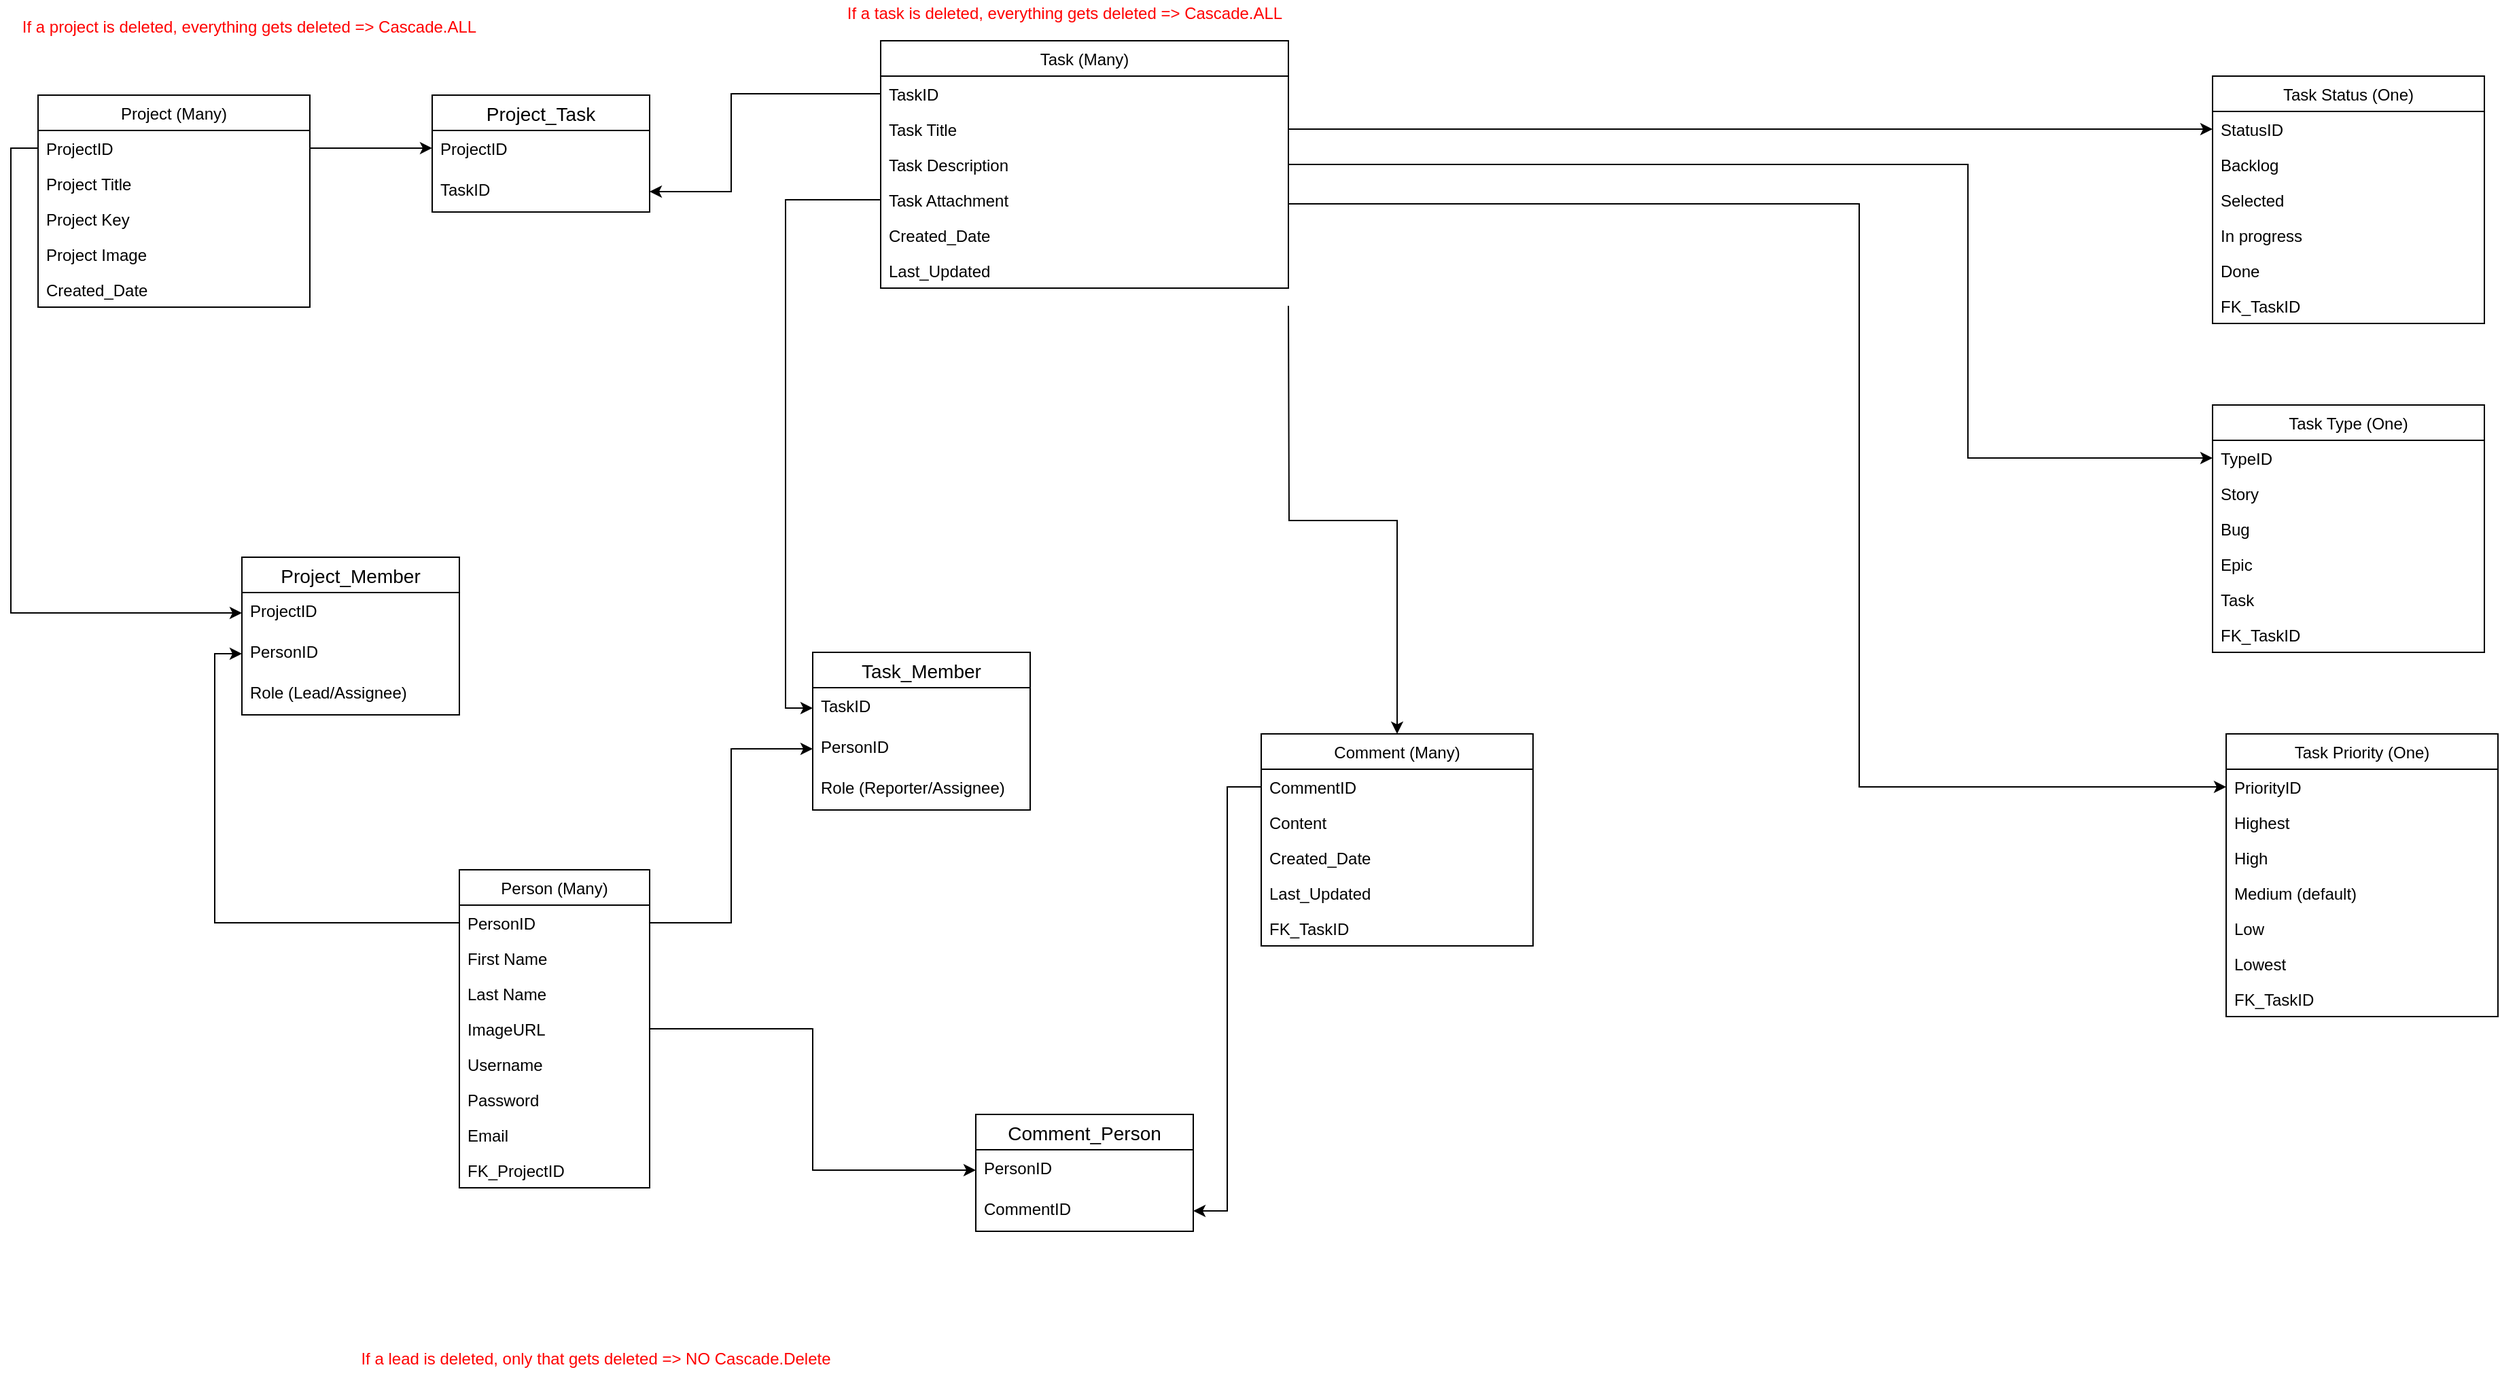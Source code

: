 <mxfile version="13.5.5" type="device"><diagram id="PPoXgymU4LIFoMwUaSdk" name="Page-1"><mxGraphModel dx="2194" dy="1248" grid="1" gridSize="10" guides="1" tooltips="1" connect="1" arrows="1" fold="1" page="1" pageScale="1" pageWidth="1100" pageHeight="850" math="0" shadow="0"><root><mxCell id="0"/><mxCell id="1" parent="0"/><mxCell id="OyVFMeDiMLTQ-FdkmVcx-9" value="Task (Many)" style="swimlane;fontStyle=0;childLayout=stackLayout;horizontal=1;startSize=26;fillColor=none;horizontalStack=0;resizeParent=1;resizeParentMax=0;resizeLast=0;collapsible=1;marginBottom=0;" vertex="1" parent="1"><mxGeometry x="690" y="40" width="300" height="182" as="geometry"/></mxCell><mxCell id="OyVFMeDiMLTQ-FdkmVcx-10" value="TaskID" style="text;strokeColor=none;fillColor=none;align=left;verticalAlign=top;spacingLeft=4;spacingRight=4;overflow=hidden;rotatable=0;points=[[0,0.5],[1,0.5]];portConstraint=eastwest;" vertex="1" parent="OyVFMeDiMLTQ-FdkmVcx-9"><mxGeometry y="26" width="300" height="26" as="geometry"/></mxCell><mxCell id="OyVFMeDiMLTQ-FdkmVcx-11" value="Task Title" style="text;strokeColor=none;fillColor=none;align=left;verticalAlign=top;spacingLeft=4;spacingRight=4;overflow=hidden;rotatable=0;points=[[0,0.5],[1,0.5]];portConstraint=eastwest;" vertex="1" parent="OyVFMeDiMLTQ-FdkmVcx-9"><mxGeometry y="52" width="300" height="26" as="geometry"/></mxCell><mxCell id="OyVFMeDiMLTQ-FdkmVcx-22" value="Task Description" style="text;strokeColor=none;fillColor=none;align=left;verticalAlign=top;spacingLeft=4;spacingRight=4;overflow=hidden;rotatable=0;points=[[0,0.5],[1,0.5]];portConstraint=eastwest;" vertex="1" parent="OyVFMeDiMLTQ-FdkmVcx-9"><mxGeometry y="78" width="300" height="26" as="geometry"/></mxCell><mxCell id="OyVFMeDiMLTQ-FdkmVcx-30" value="Task Attachment" style="text;strokeColor=none;fillColor=none;align=left;verticalAlign=top;spacingLeft=4;spacingRight=4;overflow=hidden;rotatable=0;points=[[0,0.5],[1,0.5]];portConstraint=eastwest;" vertex="1" parent="OyVFMeDiMLTQ-FdkmVcx-9"><mxGeometry y="104" width="300" height="26" as="geometry"/></mxCell><mxCell id="OyVFMeDiMLTQ-FdkmVcx-172" value="Created_Date" style="text;strokeColor=none;fillColor=none;align=left;verticalAlign=top;spacingLeft=4;spacingRight=4;overflow=hidden;rotatable=0;points=[[0,0.5],[1,0.5]];portConstraint=eastwest;" vertex="1" parent="OyVFMeDiMLTQ-FdkmVcx-9"><mxGeometry y="130" width="300" height="26" as="geometry"/></mxCell><mxCell id="OyVFMeDiMLTQ-FdkmVcx-173" value="Last_Updated" style="text;strokeColor=none;fillColor=none;align=left;verticalAlign=top;spacingLeft=4;spacingRight=4;overflow=hidden;rotatable=0;points=[[0,0.5],[1,0.5]];portConstraint=eastwest;" vertex="1" parent="OyVFMeDiMLTQ-FdkmVcx-9"><mxGeometry y="156" width="300" height="26" as="geometry"/></mxCell><mxCell id="OyVFMeDiMLTQ-FdkmVcx-52" value="&lt;font color=&quot;#ff0000&quot;&gt;If a project is deleted, everything gets deleted =&amp;gt; Cascade.ALL&lt;/font&gt;" style="text;html=1;resizable=0;autosize=1;align=center;verticalAlign=middle;points=[];fillColor=none;strokeColor=none;rounded=0;" vertex="1" parent="1"><mxGeometry x="50" y="20" width="350" height="20" as="geometry"/></mxCell><mxCell id="OyVFMeDiMLTQ-FdkmVcx-57" value="Task Status (One)" style="swimlane;fontStyle=0;childLayout=stackLayout;horizontal=1;startSize=26;fillColor=none;horizontalStack=0;resizeParent=1;resizeParentMax=0;resizeLast=0;collapsible=1;marginBottom=0;" vertex="1" parent="1"><mxGeometry x="1670" y="66" width="200" height="182" as="geometry"/></mxCell><mxCell id="OyVFMeDiMLTQ-FdkmVcx-58" value="StatusID" style="text;strokeColor=none;fillColor=none;align=left;verticalAlign=top;spacingLeft=4;spacingRight=4;overflow=hidden;rotatable=0;points=[[0,0.5],[1,0.5]];portConstraint=eastwest;" vertex="1" parent="OyVFMeDiMLTQ-FdkmVcx-57"><mxGeometry y="26" width="200" height="26" as="geometry"/></mxCell><mxCell id="OyVFMeDiMLTQ-FdkmVcx-59" value="Backlog" style="text;strokeColor=none;fillColor=none;align=left;verticalAlign=top;spacingLeft=4;spacingRight=4;overflow=hidden;rotatable=0;points=[[0,0.5],[1,0.5]];portConstraint=eastwest;" vertex="1" parent="OyVFMeDiMLTQ-FdkmVcx-57"><mxGeometry y="52" width="200" height="26" as="geometry"/></mxCell><mxCell id="OyVFMeDiMLTQ-FdkmVcx-60" value="Selected" style="text;strokeColor=none;fillColor=none;align=left;verticalAlign=top;spacingLeft=4;spacingRight=4;overflow=hidden;rotatable=0;points=[[0,0.5],[1,0.5]];portConstraint=eastwest;" vertex="1" parent="OyVFMeDiMLTQ-FdkmVcx-57"><mxGeometry y="78" width="200" height="26" as="geometry"/></mxCell><mxCell id="OyVFMeDiMLTQ-FdkmVcx-61" value="In progress" style="text;strokeColor=none;fillColor=none;align=left;verticalAlign=top;spacingLeft=4;spacingRight=4;overflow=hidden;rotatable=0;points=[[0,0.5],[1,0.5]];portConstraint=eastwest;" vertex="1" parent="OyVFMeDiMLTQ-FdkmVcx-57"><mxGeometry y="104" width="200" height="26" as="geometry"/></mxCell><mxCell id="OyVFMeDiMLTQ-FdkmVcx-62" value="Done" style="text;strokeColor=none;fillColor=none;align=left;verticalAlign=top;spacingLeft=4;spacingRight=4;overflow=hidden;rotatable=0;points=[[0,0.5],[1,0.5]];portConstraint=eastwest;" vertex="1" parent="OyVFMeDiMLTQ-FdkmVcx-57"><mxGeometry y="130" width="200" height="26" as="geometry"/></mxCell><mxCell id="OyVFMeDiMLTQ-FdkmVcx-63" value="FK_TaskID" style="text;strokeColor=none;fillColor=none;align=left;verticalAlign=top;spacingLeft=4;spacingRight=4;overflow=hidden;rotatable=0;points=[[0,0.5],[1,0.5]];portConstraint=eastwest;" vertex="1" parent="OyVFMeDiMLTQ-FdkmVcx-57"><mxGeometry y="156" width="200" height="26" as="geometry"/></mxCell><mxCell id="OyVFMeDiMLTQ-FdkmVcx-181" value="Project_Task" style="swimlane;fontStyle=0;childLayout=stackLayout;horizontal=1;startSize=26;horizontalStack=0;resizeParent=1;resizeParentMax=0;resizeLast=0;collapsible=1;marginBottom=0;align=center;fontSize=14;" vertex="1" parent="1"><mxGeometry x="360" y="80" width="160" height="86" as="geometry"/></mxCell><mxCell id="OyVFMeDiMLTQ-FdkmVcx-182" value="ProjectID" style="text;strokeColor=none;fillColor=none;spacingLeft=4;spacingRight=4;overflow=hidden;rotatable=0;points=[[0,0.5],[1,0.5]];portConstraint=eastwest;fontSize=12;" vertex="1" parent="OyVFMeDiMLTQ-FdkmVcx-181"><mxGeometry y="26" width="160" height="30" as="geometry"/></mxCell><mxCell id="OyVFMeDiMLTQ-FdkmVcx-183" value="TaskID" style="text;strokeColor=none;fillColor=none;spacingLeft=4;spacingRight=4;overflow=hidden;rotatable=0;points=[[0,0.5],[1,0.5]];portConstraint=eastwest;fontSize=12;" vertex="1" parent="OyVFMeDiMLTQ-FdkmVcx-181"><mxGeometry y="56" width="160" height="30" as="geometry"/></mxCell><mxCell id="OyVFMeDiMLTQ-FdkmVcx-54" value="&lt;font color=&quot;#ff0000&quot;&gt;If a lead is deleted, only that gets deleted =&amp;gt; NO Cascade.Delete&lt;/font&gt;" style="text;html=1;resizable=0;autosize=1;align=center;verticalAlign=middle;points=[];fillColor=none;strokeColor=none;rounded=0;" vertex="1" parent="1"><mxGeometry x="300" y="1000" width="360" height="20" as="geometry"/></mxCell><mxCell id="OyVFMeDiMLTQ-FdkmVcx-104" value="&lt;font color=&quot;#ff0000&quot;&gt;If a task is deleted, everything gets deleted =&amp;gt; Cascade.ALL&lt;/font&gt;" style="text;html=1;resizable=0;autosize=1;align=center;verticalAlign=middle;points=[];fillColor=none;strokeColor=none;rounded=0;" vertex="1" parent="1"><mxGeometry x="655" y="10" width="340" height="20" as="geometry"/></mxCell><mxCell id="OyVFMeDiMLTQ-FdkmVcx-121" style="edgeStyle=orthogonalEdgeStyle;rounded=0;orthogonalLoop=1;jettySize=auto;html=1;exitX=1;exitY=0.5;exitDx=0;exitDy=0;entryX=0;entryY=0.5;entryDx=0;entryDy=0;" edge="1" parent="1" source="OyVFMeDiMLTQ-FdkmVcx-11" target="OyVFMeDiMLTQ-FdkmVcx-58"><mxGeometry relative="1" as="geometry"/></mxCell><mxCell id="OyVFMeDiMLTQ-FdkmVcx-130" style="edgeStyle=orthogonalEdgeStyle;rounded=0;orthogonalLoop=1;jettySize=auto;html=1;exitX=1;exitY=0.5;exitDx=0;exitDy=0;" edge="1" parent="1" target="OyVFMeDiMLTQ-FdkmVcx-122"><mxGeometry relative="1" as="geometry"><mxPoint x="990" y="235" as="sourcePoint"/></mxGeometry></mxCell><mxCell id="OyVFMeDiMLTQ-FdkmVcx-137" style="edgeStyle=orthogonalEdgeStyle;rounded=0;orthogonalLoop=1;jettySize=auto;html=1;exitX=0;exitY=0.5;exitDx=0;exitDy=0;entryX=0;entryY=0.5;entryDx=0;entryDy=0;" edge="1" parent="1" source="OyVFMeDiMLTQ-FdkmVcx-2" target="OyVFMeDiMLTQ-FdkmVcx-133"><mxGeometry relative="1" as="geometry"/></mxCell><mxCell id="OyVFMeDiMLTQ-FdkmVcx-132" value="Project_Member" style="swimlane;fontStyle=0;childLayout=stackLayout;horizontal=1;startSize=26;horizontalStack=0;resizeParent=1;resizeParentMax=0;resizeLast=0;collapsible=1;marginBottom=0;align=center;fontSize=14;" vertex="1" parent="1"><mxGeometry x="220" y="420" width="160" height="116" as="geometry"/></mxCell><mxCell id="OyVFMeDiMLTQ-FdkmVcx-133" value="ProjectID" style="text;strokeColor=none;fillColor=none;spacingLeft=4;spacingRight=4;overflow=hidden;rotatable=0;points=[[0,0.5],[1,0.5]];portConstraint=eastwest;fontSize=12;" vertex="1" parent="OyVFMeDiMLTQ-FdkmVcx-132"><mxGeometry y="26" width="160" height="30" as="geometry"/></mxCell><mxCell id="OyVFMeDiMLTQ-FdkmVcx-134" value="PersonID" style="text;strokeColor=none;fillColor=none;spacingLeft=4;spacingRight=4;overflow=hidden;rotatable=0;points=[[0,0.5],[1,0.5]];portConstraint=eastwest;fontSize=12;" vertex="1" parent="OyVFMeDiMLTQ-FdkmVcx-132"><mxGeometry y="56" width="160" height="30" as="geometry"/></mxCell><mxCell id="OyVFMeDiMLTQ-FdkmVcx-135" value="Role (Lead/Assignee)" style="text;strokeColor=none;fillColor=none;spacingLeft=4;spacingRight=4;overflow=hidden;rotatable=0;points=[[0,0.5],[1,0.5]];portConstraint=eastwest;fontSize=12;" vertex="1" parent="OyVFMeDiMLTQ-FdkmVcx-132"><mxGeometry y="86" width="160" height="30" as="geometry"/></mxCell><mxCell id="OyVFMeDiMLTQ-FdkmVcx-5" value="Person (Many)" style="swimlane;fontStyle=0;childLayout=stackLayout;horizontal=1;startSize=26;fillColor=none;horizontalStack=0;resizeParent=1;resizeParentMax=0;resizeLast=0;collapsible=1;marginBottom=0;" vertex="1" parent="1"><mxGeometry x="380" y="650" width="140" height="234" as="geometry"/></mxCell><mxCell id="OyVFMeDiMLTQ-FdkmVcx-6" value="PersonID" style="text;strokeColor=none;fillColor=none;align=left;verticalAlign=top;spacingLeft=4;spacingRight=4;overflow=hidden;rotatable=0;points=[[0,0.5],[1,0.5]];portConstraint=eastwest;" vertex="1" parent="OyVFMeDiMLTQ-FdkmVcx-5"><mxGeometry y="26" width="140" height="26" as="geometry"/></mxCell><mxCell id="OyVFMeDiMLTQ-FdkmVcx-56" value="First Name" style="text;strokeColor=none;fillColor=none;align=left;verticalAlign=top;spacingLeft=4;spacingRight=4;overflow=hidden;rotatable=0;points=[[0,0.5],[1,0.5]];portConstraint=eastwest;" vertex="1" parent="OyVFMeDiMLTQ-FdkmVcx-5"><mxGeometry y="52" width="140" height="26" as="geometry"/></mxCell><mxCell id="OyVFMeDiMLTQ-FdkmVcx-7" value="Last Name" style="text;strokeColor=none;fillColor=none;align=left;verticalAlign=top;spacingLeft=4;spacingRight=4;overflow=hidden;rotatable=0;points=[[0,0.5],[1,0.5]];portConstraint=eastwest;" vertex="1" parent="OyVFMeDiMLTQ-FdkmVcx-5"><mxGeometry y="78" width="140" height="26" as="geometry"/></mxCell><mxCell id="OyVFMeDiMLTQ-FdkmVcx-8" value="ImageURL" style="text;strokeColor=none;fillColor=none;align=left;verticalAlign=top;spacingLeft=4;spacingRight=4;overflow=hidden;rotatable=0;points=[[0,0.5],[1,0.5]];portConstraint=eastwest;" vertex="1" parent="OyVFMeDiMLTQ-FdkmVcx-5"><mxGeometry y="104" width="140" height="26" as="geometry"/></mxCell><mxCell id="OyVFMeDiMLTQ-FdkmVcx-16" value="Username" style="text;strokeColor=none;fillColor=none;align=left;verticalAlign=top;spacingLeft=4;spacingRight=4;overflow=hidden;rotatable=0;points=[[0,0.5],[1,0.5]];portConstraint=eastwest;" vertex="1" parent="OyVFMeDiMLTQ-FdkmVcx-5"><mxGeometry y="130" width="140" height="26" as="geometry"/></mxCell><mxCell id="OyVFMeDiMLTQ-FdkmVcx-17" value="Password" style="text;strokeColor=none;fillColor=none;align=left;verticalAlign=top;spacingLeft=4;spacingRight=4;overflow=hidden;rotatable=0;points=[[0,0.5],[1,0.5]];portConstraint=eastwest;" vertex="1" parent="OyVFMeDiMLTQ-FdkmVcx-5"><mxGeometry y="156" width="140" height="26" as="geometry"/></mxCell><mxCell id="OyVFMeDiMLTQ-FdkmVcx-32" value="Email" style="text;strokeColor=none;fillColor=none;align=left;verticalAlign=top;spacingLeft=4;spacingRight=4;overflow=hidden;rotatable=0;points=[[0,0.5],[1,0.5]];portConstraint=eastwest;" vertex="1" parent="OyVFMeDiMLTQ-FdkmVcx-5"><mxGeometry y="182" width="140" height="26" as="geometry"/></mxCell><mxCell id="OyVFMeDiMLTQ-FdkmVcx-49" value="FK_ProjectID" style="text;strokeColor=none;fillColor=none;align=left;verticalAlign=top;spacingLeft=4;spacingRight=4;overflow=hidden;rotatable=0;points=[[0,0.5],[1,0.5]];portConstraint=eastwest;" vertex="1" parent="OyVFMeDiMLTQ-FdkmVcx-5"><mxGeometry y="208" width="140" height="26" as="geometry"/></mxCell><mxCell id="OyVFMeDiMLTQ-FdkmVcx-144" style="edgeStyle=orthogonalEdgeStyle;rounded=0;orthogonalLoop=1;jettySize=auto;html=1;exitX=1;exitY=0.5;exitDx=0;exitDy=0;entryX=0;entryY=0.5;entryDx=0;entryDy=0;" edge="1" parent="1" source="OyVFMeDiMLTQ-FdkmVcx-6" target="OyVFMeDiMLTQ-FdkmVcx-142"><mxGeometry relative="1" as="geometry"/></mxCell><mxCell id="OyVFMeDiMLTQ-FdkmVcx-145" style="edgeStyle=orthogonalEdgeStyle;rounded=0;orthogonalLoop=1;jettySize=auto;html=1;exitX=0;exitY=0.5;exitDx=0;exitDy=0;entryX=0;entryY=0.5;entryDx=0;entryDy=0;" edge="1" parent="1" source="OyVFMeDiMLTQ-FdkmVcx-6" target="OyVFMeDiMLTQ-FdkmVcx-134"><mxGeometry relative="1" as="geometry"/></mxCell><mxCell id="OyVFMeDiMLTQ-FdkmVcx-147" style="edgeStyle=orthogonalEdgeStyle;rounded=0;orthogonalLoop=1;jettySize=auto;html=1;exitX=0;exitY=0.5;exitDx=0;exitDy=0;entryX=0;entryY=0.5;entryDx=0;entryDy=0;" edge="1" parent="1" source="OyVFMeDiMLTQ-FdkmVcx-30" target="OyVFMeDiMLTQ-FdkmVcx-141"><mxGeometry relative="1" as="geometry"/></mxCell><mxCell id="OyVFMeDiMLTQ-FdkmVcx-140" value="Task_Member" style="swimlane;fontStyle=0;childLayout=stackLayout;horizontal=1;startSize=26;horizontalStack=0;resizeParent=1;resizeParentMax=0;resizeLast=0;collapsible=1;marginBottom=0;align=center;fontSize=14;" vertex="1" parent="1"><mxGeometry x="640" y="490" width="160" height="116" as="geometry"/></mxCell><mxCell id="OyVFMeDiMLTQ-FdkmVcx-141" value="TaskID" style="text;strokeColor=none;fillColor=none;spacingLeft=4;spacingRight=4;overflow=hidden;rotatable=0;points=[[0,0.5],[1,0.5]];portConstraint=eastwest;fontSize=12;" vertex="1" parent="OyVFMeDiMLTQ-FdkmVcx-140"><mxGeometry y="26" width="160" height="30" as="geometry"/></mxCell><mxCell id="OyVFMeDiMLTQ-FdkmVcx-142" value="PersonID" style="text;strokeColor=none;fillColor=none;spacingLeft=4;spacingRight=4;overflow=hidden;rotatable=0;points=[[0,0.5],[1,0.5]];portConstraint=eastwest;fontSize=12;" vertex="1" parent="OyVFMeDiMLTQ-FdkmVcx-140"><mxGeometry y="56" width="160" height="30" as="geometry"/></mxCell><mxCell id="OyVFMeDiMLTQ-FdkmVcx-143" value="Role (Reporter/Assignee)" style="text;strokeColor=none;fillColor=none;spacingLeft=4;spacingRight=4;overflow=hidden;rotatable=0;points=[[0,0.5],[1,0.5]];portConstraint=eastwest;fontSize=12;" vertex="1" parent="OyVFMeDiMLTQ-FdkmVcx-140"><mxGeometry y="86" width="160" height="30" as="geometry"/></mxCell><mxCell id="OyVFMeDiMLTQ-FdkmVcx-148" value="Comment_Person" style="swimlane;fontStyle=0;childLayout=stackLayout;horizontal=1;startSize=26;horizontalStack=0;resizeParent=1;resizeParentMax=0;resizeLast=0;collapsible=1;marginBottom=0;align=center;fontSize=14;" vertex="1" parent="1"><mxGeometry x="760" y="830" width="160" height="86" as="geometry"/></mxCell><mxCell id="OyVFMeDiMLTQ-FdkmVcx-149" value="PersonID" style="text;strokeColor=none;fillColor=none;spacingLeft=4;spacingRight=4;overflow=hidden;rotatable=0;points=[[0,0.5],[1,0.5]];portConstraint=eastwest;fontSize=12;" vertex="1" parent="OyVFMeDiMLTQ-FdkmVcx-148"><mxGeometry y="26" width="160" height="30" as="geometry"/></mxCell><mxCell id="OyVFMeDiMLTQ-FdkmVcx-150" value="CommentID" style="text;strokeColor=none;fillColor=none;spacingLeft=4;spacingRight=4;overflow=hidden;rotatable=0;points=[[0,0.5],[1,0.5]];portConstraint=eastwest;fontSize=12;" vertex="1" parent="OyVFMeDiMLTQ-FdkmVcx-148"><mxGeometry y="56" width="160" height="30" as="geometry"/></mxCell><mxCell id="OyVFMeDiMLTQ-FdkmVcx-152" style="edgeStyle=orthogonalEdgeStyle;rounded=0;orthogonalLoop=1;jettySize=auto;html=1;exitX=1;exitY=0.5;exitDx=0;exitDy=0;entryX=0;entryY=0.5;entryDx=0;entryDy=0;" edge="1" parent="1" source="OyVFMeDiMLTQ-FdkmVcx-8" target="OyVFMeDiMLTQ-FdkmVcx-149"><mxGeometry relative="1" as="geometry"/></mxCell><mxCell id="OyVFMeDiMLTQ-FdkmVcx-153" style="edgeStyle=orthogonalEdgeStyle;rounded=0;orthogonalLoop=1;jettySize=auto;html=1;exitX=0;exitY=0.5;exitDx=0;exitDy=0;entryX=1;entryY=0.5;entryDx=0;entryDy=0;" edge="1" parent="1" source="OyVFMeDiMLTQ-FdkmVcx-123" target="OyVFMeDiMLTQ-FdkmVcx-150"><mxGeometry relative="1" as="geometry"/></mxCell><mxCell id="OyVFMeDiMLTQ-FdkmVcx-161" style="edgeStyle=orthogonalEdgeStyle;rounded=0;orthogonalLoop=1;jettySize=auto;html=1;exitX=1;exitY=0.5;exitDx=0;exitDy=0;entryX=0;entryY=0.5;entryDx=0;entryDy=0;" edge="1" parent="1" target="OyVFMeDiMLTQ-FdkmVcx-155"><mxGeometry relative="1" as="geometry"><mxPoint x="990" y="183" as="sourcePoint"/><Array as="points"><mxPoint x="990" y="160"/><mxPoint x="1410" y="160"/><mxPoint x="1410" y="589"/></Array></mxGeometry></mxCell><mxCell id="OyVFMeDiMLTQ-FdkmVcx-154" value="Task Priority (One)" style="swimlane;fontStyle=0;childLayout=stackLayout;horizontal=1;startSize=26;fillColor=none;horizontalStack=0;resizeParent=1;resizeParentMax=0;resizeLast=0;collapsible=1;marginBottom=0;" vertex="1" parent="1"><mxGeometry x="1680" y="550" width="200" height="208" as="geometry"/></mxCell><mxCell id="OyVFMeDiMLTQ-FdkmVcx-155" value="PriorityID" style="text;strokeColor=none;fillColor=none;align=left;verticalAlign=top;spacingLeft=4;spacingRight=4;overflow=hidden;rotatable=0;points=[[0,0.5],[1,0.5]];portConstraint=eastwest;" vertex="1" parent="OyVFMeDiMLTQ-FdkmVcx-154"><mxGeometry y="26" width="200" height="26" as="geometry"/></mxCell><mxCell id="OyVFMeDiMLTQ-FdkmVcx-156" value="Highest" style="text;strokeColor=none;fillColor=none;align=left;verticalAlign=top;spacingLeft=4;spacingRight=4;overflow=hidden;rotatable=0;points=[[0,0.5],[1,0.5]];portConstraint=eastwest;" vertex="1" parent="OyVFMeDiMLTQ-FdkmVcx-154"><mxGeometry y="52" width="200" height="26" as="geometry"/></mxCell><mxCell id="OyVFMeDiMLTQ-FdkmVcx-157" value="High" style="text;strokeColor=none;fillColor=none;align=left;verticalAlign=top;spacingLeft=4;spacingRight=4;overflow=hidden;rotatable=0;points=[[0,0.5],[1,0.5]];portConstraint=eastwest;" vertex="1" parent="OyVFMeDiMLTQ-FdkmVcx-154"><mxGeometry y="78" width="200" height="26" as="geometry"/></mxCell><mxCell id="OyVFMeDiMLTQ-FdkmVcx-158" value="Medium (default)" style="text;strokeColor=none;fillColor=none;align=left;verticalAlign=top;spacingLeft=4;spacingRight=4;overflow=hidden;rotatable=0;points=[[0,0.5],[1,0.5]];portConstraint=eastwest;" vertex="1" parent="OyVFMeDiMLTQ-FdkmVcx-154"><mxGeometry y="104" width="200" height="26" as="geometry"/></mxCell><mxCell id="OyVFMeDiMLTQ-FdkmVcx-159" value="Low" style="text;strokeColor=none;fillColor=none;align=left;verticalAlign=top;spacingLeft=4;spacingRight=4;overflow=hidden;rotatable=0;points=[[0,0.5],[1,0.5]];portConstraint=eastwest;" vertex="1" parent="OyVFMeDiMLTQ-FdkmVcx-154"><mxGeometry y="130" width="200" height="26" as="geometry"/></mxCell><mxCell id="OyVFMeDiMLTQ-FdkmVcx-170" value="Lowest" style="text;strokeColor=none;fillColor=none;align=left;verticalAlign=top;spacingLeft=4;spacingRight=4;overflow=hidden;rotatable=0;points=[[0,0.5],[1,0.5]];portConstraint=eastwest;" vertex="1" parent="OyVFMeDiMLTQ-FdkmVcx-154"><mxGeometry y="156" width="200" height="26" as="geometry"/></mxCell><mxCell id="OyVFMeDiMLTQ-FdkmVcx-160" value="FK_TaskID" style="text;strokeColor=none;fillColor=none;align=left;verticalAlign=top;spacingLeft=4;spacingRight=4;overflow=hidden;rotatable=0;points=[[0,0.5],[1,0.5]];portConstraint=eastwest;" vertex="1" parent="OyVFMeDiMLTQ-FdkmVcx-154"><mxGeometry y="182" width="200" height="26" as="geometry"/></mxCell><mxCell id="OyVFMeDiMLTQ-FdkmVcx-162" value="Task Type (One)" style="swimlane;fontStyle=0;childLayout=stackLayout;horizontal=1;startSize=26;fillColor=none;horizontalStack=0;resizeParent=1;resizeParentMax=0;resizeLast=0;collapsible=1;marginBottom=0;" vertex="1" parent="1"><mxGeometry x="1670" y="308" width="200" height="182" as="geometry"/></mxCell><mxCell id="OyVFMeDiMLTQ-FdkmVcx-163" value="TypeID" style="text;strokeColor=none;fillColor=none;align=left;verticalAlign=top;spacingLeft=4;spacingRight=4;overflow=hidden;rotatable=0;points=[[0,0.5],[1,0.5]];portConstraint=eastwest;" vertex="1" parent="OyVFMeDiMLTQ-FdkmVcx-162"><mxGeometry y="26" width="200" height="26" as="geometry"/></mxCell><mxCell id="OyVFMeDiMLTQ-FdkmVcx-164" value="Story" style="text;strokeColor=none;fillColor=none;align=left;verticalAlign=top;spacingLeft=4;spacingRight=4;overflow=hidden;rotatable=0;points=[[0,0.5],[1,0.5]];portConstraint=eastwest;" vertex="1" parent="OyVFMeDiMLTQ-FdkmVcx-162"><mxGeometry y="52" width="200" height="26" as="geometry"/></mxCell><mxCell id="OyVFMeDiMLTQ-FdkmVcx-165" value="Bug" style="text;strokeColor=none;fillColor=none;align=left;verticalAlign=top;spacingLeft=4;spacingRight=4;overflow=hidden;rotatable=0;points=[[0,0.5],[1,0.5]];portConstraint=eastwest;" vertex="1" parent="OyVFMeDiMLTQ-FdkmVcx-162"><mxGeometry y="78" width="200" height="26" as="geometry"/></mxCell><mxCell id="OyVFMeDiMLTQ-FdkmVcx-166" value="Epic" style="text;strokeColor=none;fillColor=none;align=left;verticalAlign=top;spacingLeft=4;spacingRight=4;overflow=hidden;rotatable=0;points=[[0,0.5],[1,0.5]];portConstraint=eastwest;" vertex="1" parent="OyVFMeDiMLTQ-FdkmVcx-162"><mxGeometry y="104" width="200" height="26" as="geometry"/></mxCell><mxCell id="OyVFMeDiMLTQ-FdkmVcx-167" value="Task" style="text;strokeColor=none;fillColor=none;align=left;verticalAlign=top;spacingLeft=4;spacingRight=4;overflow=hidden;rotatable=0;points=[[0,0.5],[1,0.5]];portConstraint=eastwest;" vertex="1" parent="OyVFMeDiMLTQ-FdkmVcx-162"><mxGeometry y="130" width="200" height="26" as="geometry"/></mxCell><mxCell id="OyVFMeDiMLTQ-FdkmVcx-168" value="FK_TaskID" style="text;strokeColor=none;fillColor=none;align=left;verticalAlign=top;spacingLeft=4;spacingRight=4;overflow=hidden;rotatable=0;points=[[0,0.5],[1,0.5]];portConstraint=eastwest;" vertex="1" parent="OyVFMeDiMLTQ-FdkmVcx-162"><mxGeometry y="156" width="200" height="26" as="geometry"/></mxCell><mxCell id="OyVFMeDiMLTQ-FdkmVcx-169" style="edgeStyle=orthogonalEdgeStyle;rounded=0;orthogonalLoop=1;jettySize=auto;html=1;exitX=1;exitY=0.5;exitDx=0;exitDy=0;entryX=0;entryY=0.5;entryDx=0;entryDy=0;" edge="1" parent="1" target="OyVFMeDiMLTQ-FdkmVcx-163"><mxGeometry relative="1" as="geometry"><mxPoint x="990" y="131" as="sourcePoint"/><Array as="points"><mxPoint x="1490" y="131"/><mxPoint x="1490" y="347"/></Array></mxGeometry></mxCell><mxCell id="OyVFMeDiMLTQ-FdkmVcx-122" value="Comment (Many)" style="swimlane;fontStyle=0;childLayout=stackLayout;horizontal=1;startSize=26;fillColor=none;horizontalStack=0;resizeParent=1;resizeParentMax=0;resizeLast=0;collapsible=1;marginBottom=0;" vertex="1" parent="1"><mxGeometry x="970" y="550" width="200" height="156" as="geometry"/></mxCell><mxCell id="OyVFMeDiMLTQ-FdkmVcx-123" value="CommentID" style="text;strokeColor=none;fillColor=none;align=left;verticalAlign=top;spacingLeft=4;spacingRight=4;overflow=hidden;rotatable=0;points=[[0,0.5],[1,0.5]];portConstraint=eastwest;" vertex="1" parent="OyVFMeDiMLTQ-FdkmVcx-122"><mxGeometry y="26" width="200" height="26" as="geometry"/></mxCell><mxCell id="OyVFMeDiMLTQ-FdkmVcx-125" value="Content" style="text;strokeColor=none;fillColor=none;align=left;verticalAlign=top;spacingLeft=4;spacingRight=4;overflow=hidden;rotatable=0;points=[[0,0.5],[1,0.5]];portConstraint=eastwest;" vertex="1" parent="OyVFMeDiMLTQ-FdkmVcx-122"><mxGeometry y="52" width="200" height="26" as="geometry"/></mxCell><mxCell id="OyVFMeDiMLTQ-FdkmVcx-126" value="Created_Date" style="text;strokeColor=none;fillColor=none;align=left;verticalAlign=top;spacingLeft=4;spacingRight=4;overflow=hidden;rotatable=0;points=[[0,0.5],[1,0.5]];portConstraint=eastwest;" vertex="1" parent="OyVFMeDiMLTQ-FdkmVcx-122"><mxGeometry y="78" width="200" height="26" as="geometry"/></mxCell><mxCell id="OyVFMeDiMLTQ-FdkmVcx-131" value="Last_Updated" style="text;strokeColor=none;fillColor=none;align=left;verticalAlign=top;spacingLeft=4;spacingRight=4;overflow=hidden;rotatable=0;points=[[0,0.5],[1,0.5]];portConstraint=eastwest;" vertex="1" parent="OyVFMeDiMLTQ-FdkmVcx-122"><mxGeometry y="104" width="200" height="26" as="geometry"/></mxCell><mxCell id="OyVFMeDiMLTQ-FdkmVcx-128" value="FK_TaskID" style="text;strokeColor=none;fillColor=none;align=left;verticalAlign=top;spacingLeft=4;spacingRight=4;overflow=hidden;rotatable=0;points=[[0,0.5],[1,0.5]];portConstraint=eastwest;" vertex="1" parent="OyVFMeDiMLTQ-FdkmVcx-122"><mxGeometry y="130" width="200" height="26" as="geometry"/></mxCell><mxCell id="OyVFMeDiMLTQ-FdkmVcx-1" value="Project (Many)" style="swimlane;fontStyle=0;childLayout=stackLayout;horizontal=1;startSize=26;fillColor=none;horizontalStack=0;resizeParent=1;resizeParentMax=0;resizeLast=0;collapsible=1;marginBottom=0;" vertex="1" parent="1"><mxGeometry x="70" y="80" width="200" height="156" as="geometry"/></mxCell><mxCell id="OyVFMeDiMLTQ-FdkmVcx-2" value="ProjectID" style="text;strokeColor=none;fillColor=none;align=left;verticalAlign=top;spacingLeft=4;spacingRight=4;overflow=hidden;rotatable=0;points=[[0,0.5],[1,0.5]];portConstraint=eastwest;" vertex="1" parent="OyVFMeDiMLTQ-FdkmVcx-1"><mxGeometry y="26" width="200" height="26" as="geometry"/></mxCell><mxCell id="OyVFMeDiMLTQ-FdkmVcx-20" value="Project Title" style="text;strokeColor=none;fillColor=none;align=left;verticalAlign=top;spacingLeft=4;spacingRight=4;overflow=hidden;rotatable=0;points=[[0,0.5],[1,0.5]];portConstraint=eastwest;" vertex="1" parent="OyVFMeDiMLTQ-FdkmVcx-1"><mxGeometry y="52" width="200" height="26" as="geometry"/></mxCell><mxCell id="OyVFMeDiMLTQ-FdkmVcx-14" value="Project Key" style="text;strokeColor=none;fillColor=none;align=left;verticalAlign=top;spacingLeft=4;spacingRight=4;overflow=hidden;rotatable=0;points=[[0,0.5],[1,0.5]];portConstraint=eastwest;" vertex="1" parent="OyVFMeDiMLTQ-FdkmVcx-1"><mxGeometry y="78" width="200" height="26" as="geometry"/></mxCell><mxCell id="OyVFMeDiMLTQ-FdkmVcx-48" value="Project Image" style="text;strokeColor=none;fillColor=none;align=left;verticalAlign=top;spacingLeft=4;spacingRight=4;overflow=hidden;rotatable=0;points=[[0,0.5],[1,0.5]];portConstraint=eastwest;" vertex="1" parent="OyVFMeDiMLTQ-FdkmVcx-1"><mxGeometry y="104" width="200" height="26" as="geometry"/></mxCell><mxCell id="OyVFMeDiMLTQ-FdkmVcx-109" value="Created_Date" style="text;strokeColor=none;fillColor=none;align=left;verticalAlign=top;spacingLeft=4;spacingRight=4;overflow=hidden;rotatable=0;points=[[0,0.5],[1,0.5]];portConstraint=eastwest;" vertex="1" parent="OyVFMeDiMLTQ-FdkmVcx-1"><mxGeometry y="130" width="200" height="26" as="geometry"/></mxCell><mxCell id="OyVFMeDiMLTQ-FdkmVcx-186" style="edgeStyle=orthogonalEdgeStyle;rounded=0;orthogonalLoop=1;jettySize=auto;html=1;exitX=0;exitY=0.5;exitDx=0;exitDy=0;entryX=1;entryY=0.5;entryDx=0;entryDy=0;" edge="1" parent="1" source="OyVFMeDiMLTQ-FdkmVcx-10" target="OyVFMeDiMLTQ-FdkmVcx-183"><mxGeometry relative="1" as="geometry"><Array as="points"><mxPoint x="580" y="79"/><mxPoint x="580" y="151"/></Array></mxGeometry></mxCell><mxCell id="OyVFMeDiMLTQ-FdkmVcx-187" style="edgeStyle=orthogonalEdgeStyle;rounded=0;orthogonalLoop=1;jettySize=auto;html=1;exitX=1;exitY=0.5;exitDx=0;exitDy=0;" edge="1" parent="1" source="OyVFMeDiMLTQ-FdkmVcx-2"><mxGeometry relative="1" as="geometry"><mxPoint x="360" y="118.941" as="targetPoint"/></mxGeometry></mxCell></root></mxGraphModel></diagram></mxfile>